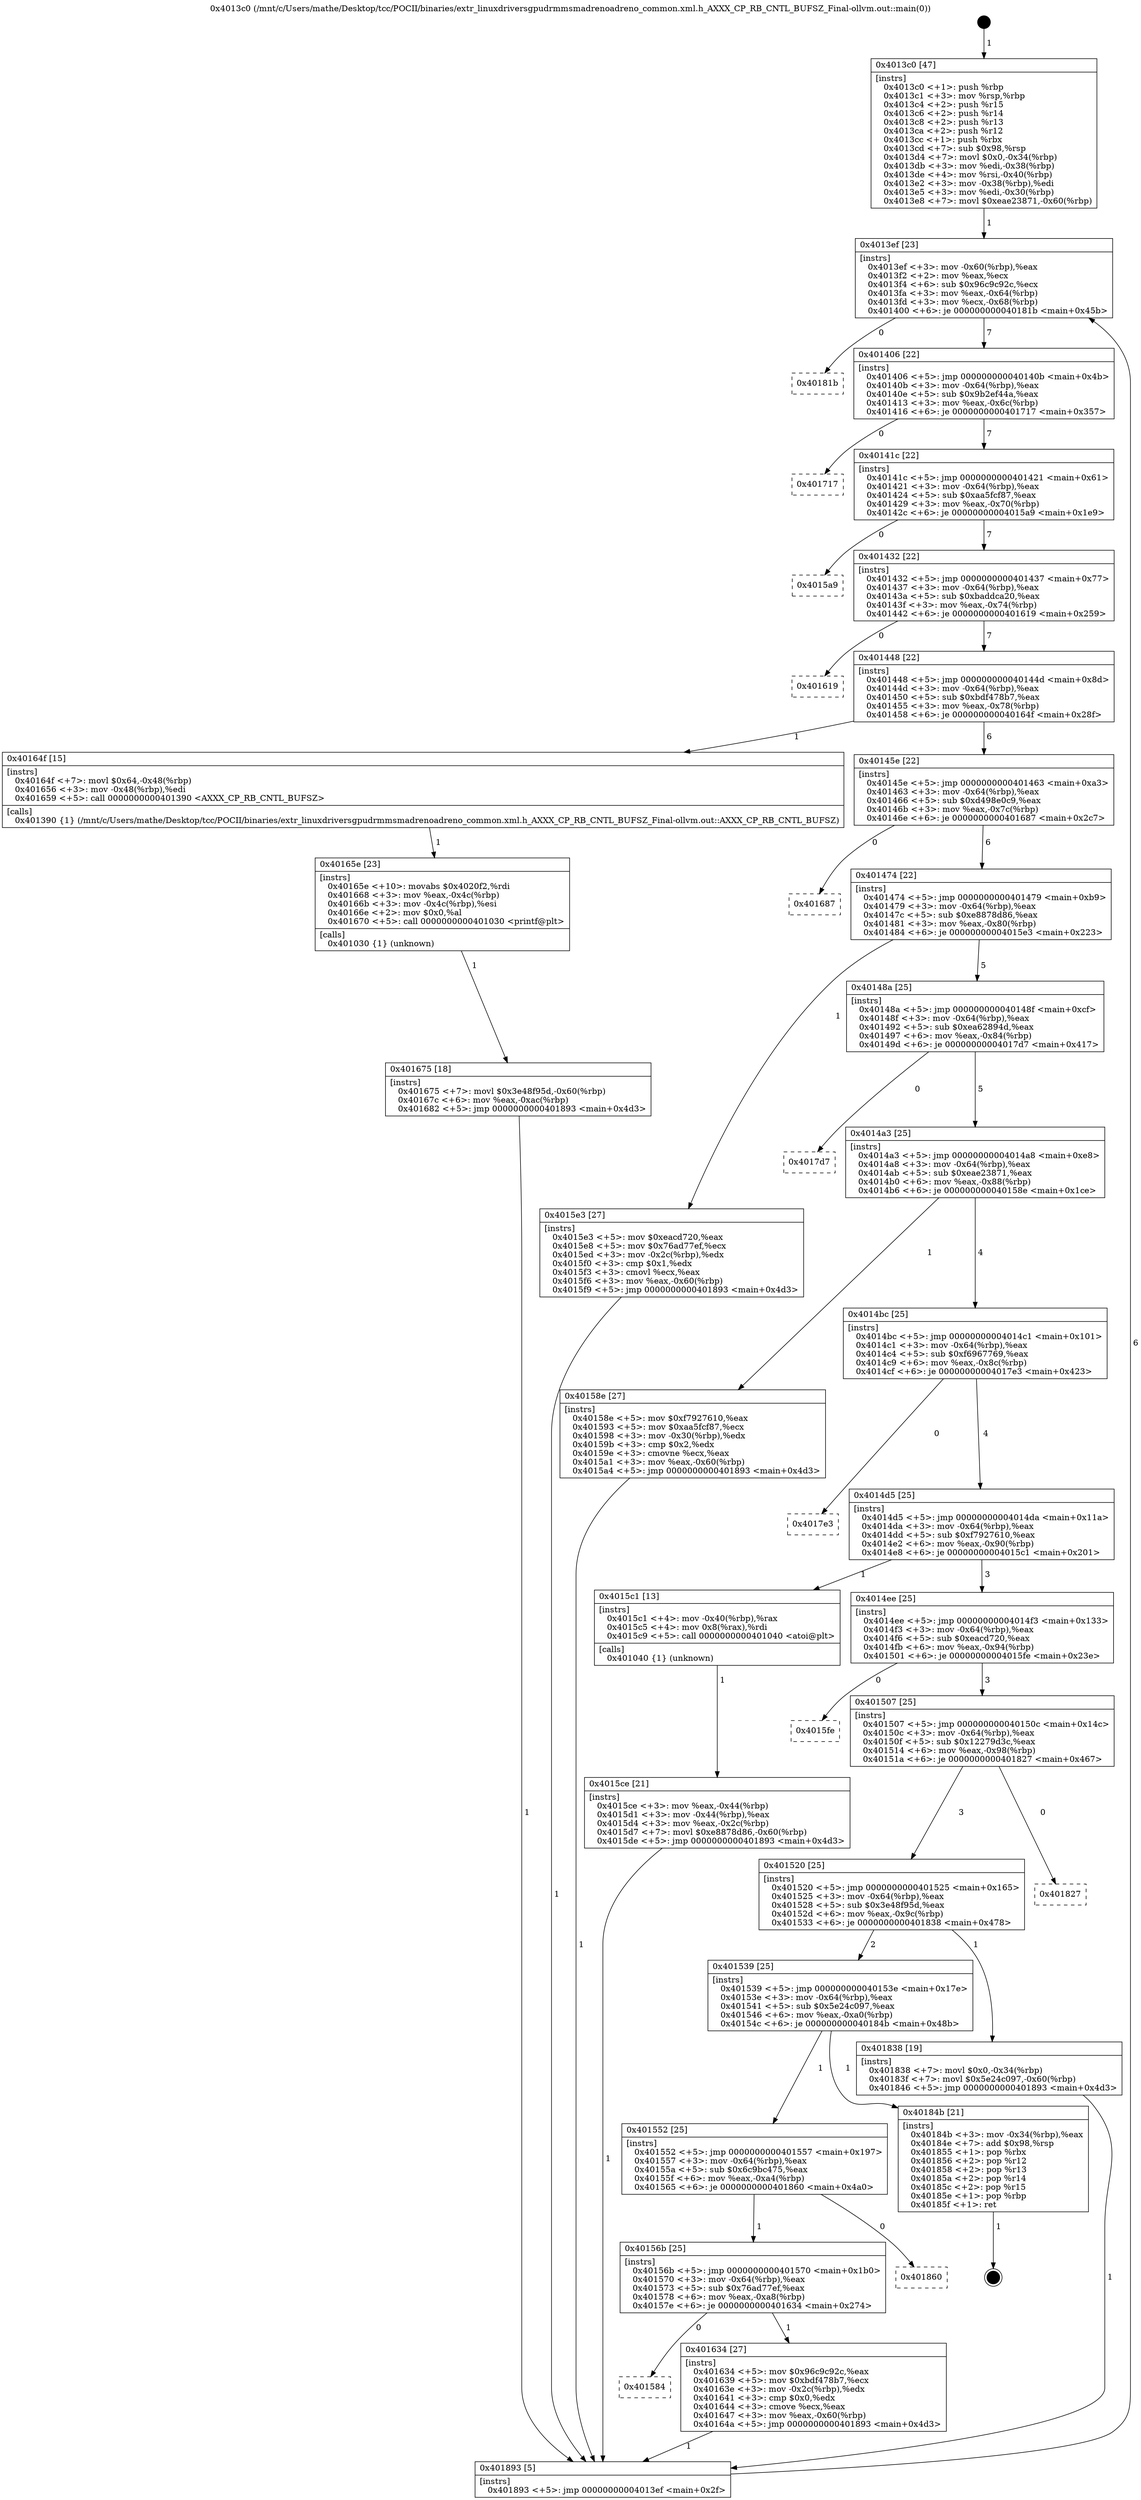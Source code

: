 digraph "0x4013c0" {
  label = "0x4013c0 (/mnt/c/Users/mathe/Desktop/tcc/POCII/binaries/extr_linuxdriversgpudrmmsmadrenoadreno_common.xml.h_AXXX_CP_RB_CNTL_BUFSZ_Final-ollvm.out::main(0))"
  labelloc = "t"
  node[shape=record]

  Entry [label="",width=0.3,height=0.3,shape=circle,fillcolor=black,style=filled]
  "0x4013ef" [label="{
     0x4013ef [23]\l
     | [instrs]\l
     &nbsp;&nbsp;0x4013ef \<+3\>: mov -0x60(%rbp),%eax\l
     &nbsp;&nbsp;0x4013f2 \<+2\>: mov %eax,%ecx\l
     &nbsp;&nbsp;0x4013f4 \<+6\>: sub $0x96c9c92c,%ecx\l
     &nbsp;&nbsp;0x4013fa \<+3\>: mov %eax,-0x64(%rbp)\l
     &nbsp;&nbsp;0x4013fd \<+3\>: mov %ecx,-0x68(%rbp)\l
     &nbsp;&nbsp;0x401400 \<+6\>: je 000000000040181b \<main+0x45b\>\l
  }"]
  "0x40181b" [label="{
     0x40181b\l
  }", style=dashed]
  "0x401406" [label="{
     0x401406 [22]\l
     | [instrs]\l
     &nbsp;&nbsp;0x401406 \<+5\>: jmp 000000000040140b \<main+0x4b\>\l
     &nbsp;&nbsp;0x40140b \<+3\>: mov -0x64(%rbp),%eax\l
     &nbsp;&nbsp;0x40140e \<+5\>: sub $0x9b2ef44a,%eax\l
     &nbsp;&nbsp;0x401413 \<+3\>: mov %eax,-0x6c(%rbp)\l
     &nbsp;&nbsp;0x401416 \<+6\>: je 0000000000401717 \<main+0x357\>\l
  }"]
  Exit [label="",width=0.3,height=0.3,shape=circle,fillcolor=black,style=filled,peripheries=2]
  "0x401717" [label="{
     0x401717\l
  }", style=dashed]
  "0x40141c" [label="{
     0x40141c [22]\l
     | [instrs]\l
     &nbsp;&nbsp;0x40141c \<+5\>: jmp 0000000000401421 \<main+0x61\>\l
     &nbsp;&nbsp;0x401421 \<+3\>: mov -0x64(%rbp),%eax\l
     &nbsp;&nbsp;0x401424 \<+5\>: sub $0xaa5fcf87,%eax\l
     &nbsp;&nbsp;0x401429 \<+3\>: mov %eax,-0x70(%rbp)\l
     &nbsp;&nbsp;0x40142c \<+6\>: je 00000000004015a9 \<main+0x1e9\>\l
  }"]
  "0x401675" [label="{
     0x401675 [18]\l
     | [instrs]\l
     &nbsp;&nbsp;0x401675 \<+7\>: movl $0x3e48f95d,-0x60(%rbp)\l
     &nbsp;&nbsp;0x40167c \<+6\>: mov %eax,-0xac(%rbp)\l
     &nbsp;&nbsp;0x401682 \<+5\>: jmp 0000000000401893 \<main+0x4d3\>\l
  }"]
  "0x4015a9" [label="{
     0x4015a9\l
  }", style=dashed]
  "0x401432" [label="{
     0x401432 [22]\l
     | [instrs]\l
     &nbsp;&nbsp;0x401432 \<+5\>: jmp 0000000000401437 \<main+0x77\>\l
     &nbsp;&nbsp;0x401437 \<+3\>: mov -0x64(%rbp),%eax\l
     &nbsp;&nbsp;0x40143a \<+5\>: sub $0xbaddca20,%eax\l
     &nbsp;&nbsp;0x40143f \<+3\>: mov %eax,-0x74(%rbp)\l
     &nbsp;&nbsp;0x401442 \<+6\>: je 0000000000401619 \<main+0x259\>\l
  }"]
  "0x40165e" [label="{
     0x40165e [23]\l
     | [instrs]\l
     &nbsp;&nbsp;0x40165e \<+10\>: movabs $0x4020f2,%rdi\l
     &nbsp;&nbsp;0x401668 \<+3\>: mov %eax,-0x4c(%rbp)\l
     &nbsp;&nbsp;0x40166b \<+3\>: mov -0x4c(%rbp),%esi\l
     &nbsp;&nbsp;0x40166e \<+2\>: mov $0x0,%al\l
     &nbsp;&nbsp;0x401670 \<+5\>: call 0000000000401030 \<printf@plt\>\l
     | [calls]\l
     &nbsp;&nbsp;0x401030 \{1\} (unknown)\l
  }"]
  "0x401619" [label="{
     0x401619\l
  }", style=dashed]
  "0x401448" [label="{
     0x401448 [22]\l
     | [instrs]\l
     &nbsp;&nbsp;0x401448 \<+5\>: jmp 000000000040144d \<main+0x8d\>\l
     &nbsp;&nbsp;0x40144d \<+3\>: mov -0x64(%rbp),%eax\l
     &nbsp;&nbsp;0x401450 \<+5\>: sub $0xbdf478b7,%eax\l
     &nbsp;&nbsp;0x401455 \<+3\>: mov %eax,-0x78(%rbp)\l
     &nbsp;&nbsp;0x401458 \<+6\>: je 000000000040164f \<main+0x28f\>\l
  }"]
  "0x401584" [label="{
     0x401584\l
  }", style=dashed]
  "0x40164f" [label="{
     0x40164f [15]\l
     | [instrs]\l
     &nbsp;&nbsp;0x40164f \<+7\>: movl $0x64,-0x48(%rbp)\l
     &nbsp;&nbsp;0x401656 \<+3\>: mov -0x48(%rbp),%edi\l
     &nbsp;&nbsp;0x401659 \<+5\>: call 0000000000401390 \<AXXX_CP_RB_CNTL_BUFSZ\>\l
     | [calls]\l
     &nbsp;&nbsp;0x401390 \{1\} (/mnt/c/Users/mathe/Desktop/tcc/POCII/binaries/extr_linuxdriversgpudrmmsmadrenoadreno_common.xml.h_AXXX_CP_RB_CNTL_BUFSZ_Final-ollvm.out::AXXX_CP_RB_CNTL_BUFSZ)\l
  }"]
  "0x40145e" [label="{
     0x40145e [22]\l
     | [instrs]\l
     &nbsp;&nbsp;0x40145e \<+5\>: jmp 0000000000401463 \<main+0xa3\>\l
     &nbsp;&nbsp;0x401463 \<+3\>: mov -0x64(%rbp),%eax\l
     &nbsp;&nbsp;0x401466 \<+5\>: sub $0xd498e0c9,%eax\l
     &nbsp;&nbsp;0x40146b \<+3\>: mov %eax,-0x7c(%rbp)\l
     &nbsp;&nbsp;0x40146e \<+6\>: je 0000000000401687 \<main+0x2c7\>\l
  }"]
  "0x401634" [label="{
     0x401634 [27]\l
     | [instrs]\l
     &nbsp;&nbsp;0x401634 \<+5\>: mov $0x96c9c92c,%eax\l
     &nbsp;&nbsp;0x401639 \<+5\>: mov $0xbdf478b7,%ecx\l
     &nbsp;&nbsp;0x40163e \<+3\>: mov -0x2c(%rbp),%edx\l
     &nbsp;&nbsp;0x401641 \<+3\>: cmp $0x0,%edx\l
     &nbsp;&nbsp;0x401644 \<+3\>: cmove %ecx,%eax\l
     &nbsp;&nbsp;0x401647 \<+3\>: mov %eax,-0x60(%rbp)\l
     &nbsp;&nbsp;0x40164a \<+5\>: jmp 0000000000401893 \<main+0x4d3\>\l
  }"]
  "0x401687" [label="{
     0x401687\l
  }", style=dashed]
  "0x401474" [label="{
     0x401474 [22]\l
     | [instrs]\l
     &nbsp;&nbsp;0x401474 \<+5\>: jmp 0000000000401479 \<main+0xb9\>\l
     &nbsp;&nbsp;0x401479 \<+3\>: mov -0x64(%rbp),%eax\l
     &nbsp;&nbsp;0x40147c \<+5\>: sub $0xe8878d86,%eax\l
     &nbsp;&nbsp;0x401481 \<+3\>: mov %eax,-0x80(%rbp)\l
     &nbsp;&nbsp;0x401484 \<+6\>: je 00000000004015e3 \<main+0x223\>\l
  }"]
  "0x40156b" [label="{
     0x40156b [25]\l
     | [instrs]\l
     &nbsp;&nbsp;0x40156b \<+5\>: jmp 0000000000401570 \<main+0x1b0\>\l
     &nbsp;&nbsp;0x401570 \<+3\>: mov -0x64(%rbp),%eax\l
     &nbsp;&nbsp;0x401573 \<+5\>: sub $0x76ad77ef,%eax\l
     &nbsp;&nbsp;0x401578 \<+6\>: mov %eax,-0xa8(%rbp)\l
     &nbsp;&nbsp;0x40157e \<+6\>: je 0000000000401634 \<main+0x274\>\l
  }"]
  "0x4015e3" [label="{
     0x4015e3 [27]\l
     | [instrs]\l
     &nbsp;&nbsp;0x4015e3 \<+5\>: mov $0xeacd720,%eax\l
     &nbsp;&nbsp;0x4015e8 \<+5\>: mov $0x76ad77ef,%ecx\l
     &nbsp;&nbsp;0x4015ed \<+3\>: mov -0x2c(%rbp),%edx\l
     &nbsp;&nbsp;0x4015f0 \<+3\>: cmp $0x1,%edx\l
     &nbsp;&nbsp;0x4015f3 \<+3\>: cmovl %ecx,%eax\l
     &nbsp;&nbsp;0x4015f6 \<+3\>: mov %eax,-0x60(%rbp)\l
     &nbsp;&nbsp;0x4015f9 \<+5\>: jmp 0000000000401893 \<main+0x4d3\>\l
  }"]
  "0x40148a" [label="{
     0x40148a [25]\l
     | [instrs]\l
     &nbsp;&nbsp;0x40148a \<+5\>: jmp 000000000040148f \<main+0xcf\>\l
     &nbsp;&nbsp;0x40148f \<+3\>: mov -0x64(%rbp),%eax\l
     &nbsp;&nbsp;0x401492 \<+5\>: sub $0xea62894d,%eax\l
     &nbsp;&nbsp;0x401497 \<+6\>: mov %eax,-0x84(%rbp)\l
     &nbsp;&nbsp;0x40149d \<+6\>: je 00000000004017d7 \<main+0x417\>\l
  }"]
  "0x401860" [label="{
     0x401860\l
  }", style=dashed]
  "0x4017d7" [label="{
     0x4017d7\l
  }", style=dashed]
  "0x4014a3" [label="{
     0x4014a3 [25]\l
     | [instrs]\l
     &nbsp;&nbsp;0x4014a3 \<+5\>: jmp 00000000004014a8 \<main+0xe8\>\l
     &nbsp;&nbsp;0x4014a8 \<+3\>: mov -0x64(%rbp),%eax\l
     &nbsp;&nbsp;0x4014ab \<+5\>: sub $0xeae23871,%eax\l
     &nbsp;&nbsp;0x4014b0 \<+6\>: mov %eax,-0x88(%rbp)\l
     &nbsp;&nbsp;0x4014b6 \<+6\>: je 000000000040158e \<main+0x1ce\>\l
  }"]
  "0x401552" [label="{
     0x401552 [25]\l
     | [instrs]\l
     &nbsp;&nbsp;0x401552 \<+5\>: jmp 0000000000401557 \<main+0x197\>\l
     &nbsp;&nbsp;0x401557 \<+3\>: mov -0x64(%rbp),%eax\l
     &nbsp;&nbsp;0x40155a \<+5\>: sub $0x6c9bc475,%eax\l
     &nbsp;&nbsp;0x40155f \<+6\>: mov %eax,-0xa4(%rbp)\l
     &nbsp;&nbsp;0x401565 \<+6\>: je 0000000000401860 \<main+0x4a0\>\l
  }"]
  "0x40158e" [label="{
     0x40158e [27]\l
     | [instrs]\l
     &nbsp;&nbsp;0x40158e \<+5\>: mov $0xf7927610,%eax\l
     &nbsp;&nbsp;0x401593 \<+5\>: mov $0xaa5fcf87,%ecx\l
     &nbsp;&nbsp;0x401598 \<+3\>: mov -0x30(%rbp),%edx\l
     &nbsp;&nbsp;0x40159b \<+3\>: cmp $0x2,%edx\l
     &nbsp;&nbsp;0x40159e \<+3\>: cmovne %ecx,%eax\l
     &nbsp;&nbsp;0x4015a1 \<+3\>: mov %eax,-0x60(%rbp)\l
     &nbsp;&nbsp;0x4015a4 \<+5\>: jmp 0000000000401893 \<main+0x4d3\>\l
  }"]
  "0x4014bc" [label="{
     0x4014bc [25]\l
     | [instrs]\l
     &nbsp;&nbsp;0x4014bc \<+5\>: jmp 00000000004014c1 \<main+0x101\>\l
     &nbsp;&nbsp;0x4014c1 \<+3\>: mov -0x64(%rbp),%eax\l
     &nbsp;&nbsp;0x4014c4 \<+5\>: sub $0xf6967769,%eax\l
     &nbsp;&nbsp;0x4014c9 \<+6\>: mov %eax,-0x8c(%rbp)\l
     &nbsp;&nbsp;0x4014cf \<+6\>: je 00000000004017e3 \<main+0x423\>\l
  }"]
  "0x401893" [label="{
     0x401893 [5]\l
     | [instrs]\l
     &nbsp;&nbsp;0x401893 \<+5\>: jmp 00000000004013ef \<main+0x2f\>\l
  }"]
  "0x4013c0" [label="{
     0x4013c0 [47]\l
     | [instrs]\l
     &nbsp;&nbsp;0x4013c0 \<+1\>: push %rbp\l
     &nbsp;&nbsp;0x4013c1 \<+3\>: mov %rsp,%rbp\l
     &nbsp;&nbsp;0x4013c4 \<+2\>: push %r15\l
     &nbsp;&nbsp;0x4013c6 \<+2\>: push %r14\l
     &nbsp;&nbsp;0x4013c8 \<+2\>: push %r13\l
     &nbsp;&nbsp;0x4013ca \<+2\>: push %r12\l
     &nbsp;&nbsp;0x4013cc \<+1\>: push %rbx\l
     &nbsp;&nbsp;0x4013cd \<+7\>: sub $0x98,%rsp\l
     &nbsp;&nbsp;0x4013d4 \<+7\>: movl $0x0,-0x34(%rbp)\l
     &nbsp;&nbsp;0x4013db \<+3\>: mov %edi,-0x38(%rbp)\l
     &nbsp;&nbsp;0x4013de \<+4\>: mov %rsi,-0x40(%rbp)\l
     &nbsp;&nbsp;0x4013e2 \<+3\>: mov -0x38(%rbp),%edi\l
     &nbsp;&nbsp;0x4013e5 \<+3\>: mov %edi,-0x30(%rbp)\l
     &nbsp;&nbsp;0x4013e8 \<+7\>: movl $0xeae23871,-0x60(%rbp)\l
  }"]
  "0x40184b" [label="{
     0x40184b [21]\l
     | [instrs]\l
     &nbsp;&nbsp;0x40184b \<+3\>: mov -0x34(%rbp),%eax\l
     &nbsp;&nbsp;0x40184e \<+7\>: add $0x98,%rsp\l
     &nbsp;&nbsp;0x401855 \<+1\>: pop %rbx\l
     &nbsp;&nbsp;0x401856 \<+2\>: pop %r12\l
     &nbsp;&nbsp;0x401858 \<+2\>: pop %r13\l
     &nbsp;&nbsp;0x40185a \<+2\>: pop %r14\l
     &nbsp;&nbsp;0x40185c \<+2\>: pop %r15\l
     &nbsp;&nbsp;0x40185e \<+1\>: pop %rbp\l
     &nbsp;&nbsp;0x40185f \<+1\>: ret\l
  }"]
  "0x4017e3" [label="{
     0x4017e3\l
  }", style=dashed]
  "0x4014d5" [label="{
     0x4014d5 [25]\l
     | [instrs]\l
     &nbsp;&nbsp;0x4014d5 \<+5\>: jmp 00000000004014da \<main+0x11a\>\l
     &nbsp;&nbsp;0x4014da \<+3\>: mov -0x64(%rbp),%eax\l
     &nbsp;&nbsp;0x4014dd \<+5\>: sub $0xf7927610,%eax\l
     &nbsp;&nbsp;0x4014e2 \<+6\>: mov %eax,-0x90(%rbp)\l
     &nbsp;&nbsp;0x4014e8 \<+6\>: je 00000000004015c1 \<main+0x201\>\l
  }"]
  "0x401539" [label="{
     0x401539 [25]\l
     | [instrs]\l
     &nbsp;&nbsp;0x401539 \<+5\>: jmp 000000000040153e \<main+0x17e\>\l
     &nbsp;&nbsp;0x40153e \<+3\>: mov -0x64(%rbp),%eax\l
     &nbsp;&nbsp;0x401541 \<+5\>: sub $0x5e24c097,%eax\l
     &nbsp;&nbsp;0x401546 \<+6\>: mov %eax,-0xa0(%rbp)\l
     &nbsp;&nbsp;0x40154c \<+6\>: je 000000000040184b \<main+0x48b\>\l
  }"]
  "0x4015c1" [label="{
     0x4015c1 [13]\l
     | [instrs]\l
     &nbsp;&nbsp;0x4015c1 \<+4\>: mov -0x40(%rbp),%rax\l
     &nbsp;&nbsp;0x4015c5 \<+4\>: mov 0x8(%rax),%rdi\l
     &nbsp;&nbsp;0x4015c9 \<+5\>: call 0000000000401040 \<atoi@plt\>\l
     | [calls]\l
     &nbsp;&nbsp;0x401040 \{1\} (unknown)\l
  }"]
  "0x4014ee" [label="{
     0x4014ee [25]\l
     | [instrs]\l
     &nbsp;&nbsp;0x4014ee \<+5\>: jmp 00000000004014f3 \<main+0x133\>\l
     &nbsp;&nbsp;0x4014f3 \<+3\>: mov -0x64(%rbp),%eax\l
     &nbsp;&nbsp;0x4014f6 \<+5\>: sub $0xeacd720,%eax\l
     &nbsp;&nbsp;0x4014fb \<+6\>: mov %eax,-0x94(%rbp)\l
     &nbsp;&nbsp;0x401501 \<+6\>: je 00000000004015fe \<main+0x23e\>\l
  }"]
  "0x4015ce" [label="{
     0x4015ce [21]\l
     | [instrs]\l
     &nbsp;&nbsp;0x4015ce \<+3\>: mov %eax,-0x44(%rbp)\l
     &nbsp;&nbsp;0x4015d1 \<+3\>: mov -0x44(%rbp),%eax\l
     &nbsp;&nbsp;0x4015d4 \<+3\>: mov %eax,-0x2c(%rbp)\l
     &nbsp;&nbsp;0x4015d7 \<+7\>: movl $0xe8878d86,-0x60(%rbp)\l
     &nbsp;&nbsp;0x4015de \<+5\>: jmp 0000000000401893 \<main+0x4d3\>\l
  }"]
  "0x401838" [label="{
     0x401838 [19]\l
     | [instrs]\l
     &nbsp;&nbsp;0x401838 \<+7\>: movl $0x0,-0x34(%rbp)\l
     &nbsp;&nbsp;0x40183f \<+7\>: movl $0x5e24c097,-0x60(%rbp)\l
     &nbsp;&nbsp;0x401846 \<+5\>: jmp 0000000000401893 \<main+0x4d3\>\l
  }"]
  "0x4015fe" [label="{
     0x4015fe\l
  }", style=dashed]
  "0x401507" [label="{
     0x401507 [25]\l
     | [instrs]\l
     &nbsp;&nbsp;0x401507 \<+5\>: jmp 000000000040150c \<main+0x14c\>\l
     &nbsp;&nbsp;0x40150c \<+3\>: mov -0x64(%rbp),%eax\l
     &nbsp;&nbsp;0x40150f \<+5\>: sub $0x12279d3c,%eax\l
     &nbsp;&nbsp;0x401514 \<+6\>: mov %eax,-0x98(%rbp)\l
     &nbsp;&nbsp;0x40151a \<+6\>: je 0000000000401827 \<main+0x467\>\l
  }"]
  "0x401520" [label="{
     0x401520 [25]\l
     | [instrs]\l
     &nbsp;&nbsp;0x401520 \<+5\>: jmp 0000000000401525 \<main+0x165\>\l
     &nbsp;&nbsp;0x401525 \<+3\>: mov -0x64(%rbp),%eax\l
     &nbsp;&nbsp;0x401528 \<+5\>: sub $0x3e48f95d,%eax\l
     &nbsp;&nbsp;0x40152d \<+6\>: mov %eax,-0x9c(%rbp)\l
     &nbsp;&nbsp;0x401533 \<+6\>: je 0000000000401838 \<main+0x478\>\l
  }"]
  "0x401827" [label="{
     0x401827\l
  }", style=dashed]
  Entry -> "0x4013c0" [label=" 1"]
  "0x4013ef" -> "0x40181b" [label=" 0"]
  "0x4013ef" -> "0x401406" [label=" 7"]
  "0x40184b" -> Exit [label=" 1"]
  "0x401406" -> "0x401717" [label=" 0"]
  "0x401406" -> "0x40141c" [label=" 7"]
  "0x401838" -> "0x401893" [label=" 1"]
  "0x40141c" -> "0x4015a9" [label=" 0"]
  "0x40141c" -> "0x401432" [label=" 7"]
  "0x401675" -> "0x401893" [label=" 1"]
  "0x401432" -> "0x401619" [label=" 0"]
  "0x401432" -> "0x401448" [label=" 7"]
  "0x40165e" -> "0x401675" [label=" 1"]
  "0x401448" -> "0x40164f" [label=" 1"]
  "0x401448" -> "0x40145e" [label=" 6"]
  "0x40164f" -> "0x40165e" [label=" 1"]
  "0x40145e" -> "0x401687" [label=" 0"]
  "0x40145e" -> "0x401474" [label=" 6"]
  "0x401634" -> "0x401893" [label=" 1"]
  "0x401474" -> "0x4015e3" [label=" 1"]
  "0x401474" -> "0x40148a" [label=" 5"]
  "0x40156b" -> "0x401634" [label=" 1"]
  "0x40148a" -> "0x4017d7" [label=" 0"]
  "0x40148a" -> "0x4014a3" [label=" 5"]
  "0x40156b" -> "0x401584" [label=" 0"]
  "0x4014a3" -> "0x40158e" [label=" 1"]
  "0x4014a3" -> "0x4014bc" [label=" 4"]
  "0x40158e" -> "0x401893" [label=" 1"]
  "0x4013c0" -> "0x4013ef" [label=" 1"]
  "0x401893" -> "0x4013ef" [label=" 6"]
  "0x401552" -> "0x401860" [label=" 0"]
  "0x4014bc" -> "0x4017e3" [label=" 0"]
  "0x4014bc" -> "0x4014d5" [label=" 4"]
  "0x401552" -> "0x40156b" [label=" 1"]
  "0x4014d5" -> "0x4015c1" [label=" 1"]
  "0x4014d5" -> "0x4014ee" [label=" 3"]
  "0x4015c1" -> "0x4015ce" [label=" 1"]
  "0x4015ce" -> "0x401893" [label=" 1"]
  "0x4015e3" -> "0x401893" [label=" 1"]
  "0x401539" -> "0x40184b" [label=" 1"]
  "0x4014ee" -> "0x4015fe" [label=" 0"]
  "0x4014ee" -> "0x401507" [label=" 3"]
  "0x401539" -> "0x401552" [label=" 1"]
  "0x401507" -> "0x401827" [label=" 0"]
  "0x401507" -> "0x401520" [label=" 3"]
  "0x401520" -> "0x401539" [label=" 2"]
  "0x401520" -> "0x401838" [label=" 1"]
}

